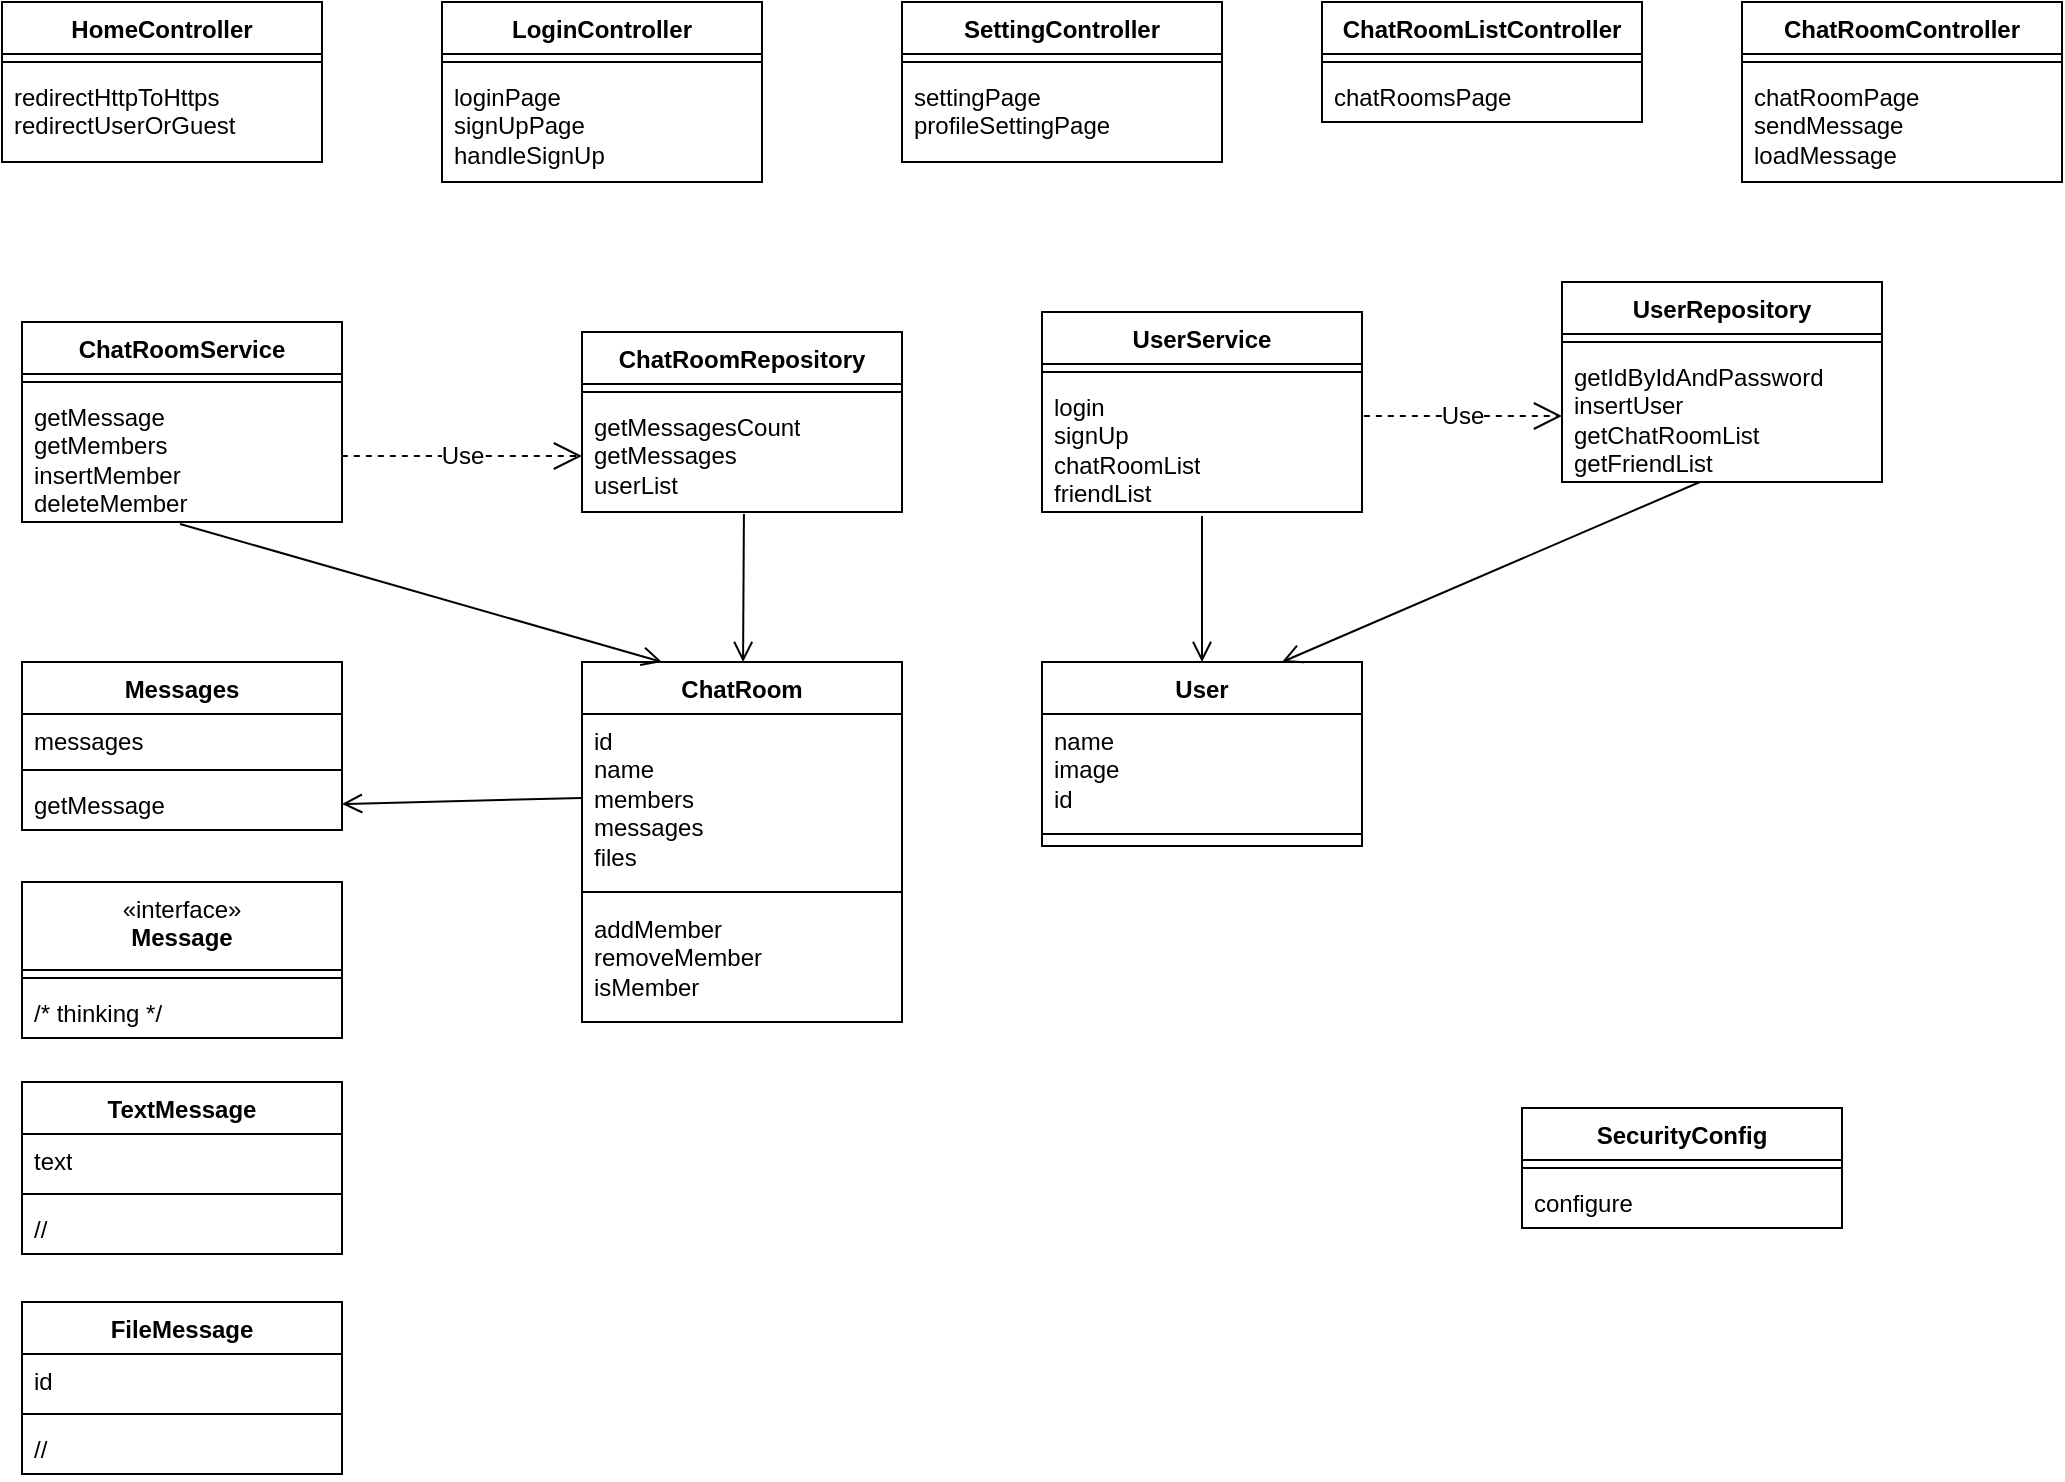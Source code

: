 <mxfile version="24.7.14">
  <diagram id="C5RBs43oDa-KdzZeNtuy" name="Page-1">
    <mxGraphModel dx="680" dy="731" grid="1" gridSize="10" guides="1" tooltips="1" connect="1" arrows="1" fold="1" page="1" pageScale="1" pageWidth="827" pageHeight="1169" math="0" shadow="0">
      <root>
        <mxCell id="WIyWlLk6GJQsqaUBKTNV-0" />
        <mxCell id="WIyWlLk6GJQsqaUBKTNV-1" parent="WIyWlLk6GJQsqaUBKTNV-0" />
        <mxCell id="eBNdFJFzlfb7W6HcYT7r-3" value="HomeController" style="swimlane;fontStyle=1;align=center;verticalAlign=top;childLayout=stackLayout;horizontal=1;startSize=26;horizontalStack=0;resizeParent=1;resizeParentMax=0;resizeLast=0;collapsible=1;marginBottom=0;whiteSpace=wrap;html=1;" parent="WIyWlLk6GJQsqaUBKTNV-1" vertex="1">
          <mxGeometry x="20" y="20" width="160" height="80" as="geometry" />
        </mxCell>
        <mxCell id="eBNdFJFzlfb7W6HcYT7r-5" value="" style="line;strokeWidth=1;fillColor=none;align=left;verticalAlign=middle;spacingTop=-1;spacingLeft=3;spacingRight=3;rotatable=0;labelPosition=right;points=[];portConstraint=eastwest;strokeColor=inherit;" parent="eBNdFJFzlfb7W6HcYT7r-3" vertex="1">
          <mxGeometry y="26" width="160" height="8" as="geometry" />
        </mxCell>
        <mxCell id="eBNdFJFzlfb7W6HcYT7r-6" value="redirectHttpToHttps&lt;br style=&quot;padding: 0px; margin: 0px;&quot;&gt;redirectUserOrGuest" style="text;strokeColor=none;fillColor=none;align=left;verticalAlign=top;spacingLeft=4;spacingRight=4;overflow=hidden;rotatable=0;points=[[0,0.5],[1,0.5]];portConstraint=eastwest;whiteSpace=wrap;html=1;" parent="eBNdFJFzlfb7W6HcYT7r-3" vertex="1">
          <mxGeometry y="34" width="160" height="46" as="geometry" />
        </mxCell>
        <mxCell id="hyGqCK2jXNaeIw1kbH1D-2" value="LoginController" style="swimlane;fontStyle=1;align=center;verticalAlign=top;childLayout=stackLayout;horizontal=1;startSize=26;horizontalStack=0;resizeParent=1;resizeParentMax=0;resizeLast=0;collapsible=1;marginBottom=0;whiteSpace=wrap;html=1;" parent="WIyWlLk6GJQsqaUBKTNV-1" vertex="1">
          <mxGeometry x="240" y="20" width="160" height="90" as="geometry" />
        </mxCell>
        <mxCell id="hyGqCK2jXNaeIw1kbH1D-4" value="" style="line;strokeWidth=1;fillColor=none;align=left;verticalAlign=middle;spacingTop=-1;spacingLeft=3;spacingRight=3;rotatable=0;labelPosition=right;points=[];portConstraint=eastwest;strokeColor=inherit;" parent="hyGqCK2jXNaeIw1kbH1D-2" vertex="1">
          <mxGeometry y="26" width="160" height="8" as="geometry" />
        </mxCell>
        <mxCell id="hyGqCK2jXNaeIw1kbH1D-5" value="loginPage&lt;div&gt;&lt;span style=&quot;background-color: initial;&quot;&gt;signUpPage&lt;/span&gt;&lt;/div&gt;&lt;div&gt;&lt;span style=&quot;background-color: initial;&quot;&gt;handleSignUp&lt;/span&gt;&lt;/div&gt;" style="text;strokeColor=none;fillColor=none;align=left;verticalAlign=top;spacingLeft=4;spacingRight=4;overflow=hidden;rotatable=0;points=[[0,0.5],[1,0.5]];portConstraint=eastwest;whiteSpace=wrap;html=1;" parent="hyGqCK2jXNaeIw1kbH1D-2" vertex="1">
          <mxGeometry y="34" width="160" height="56" as="geometry" />
        </mxCell>
        <mxCell id="hyGqCK2jXNaeIw1kbH1D-6" value="ChatRoomListController" style="swimlane;fontStyle=1;align=center;verticalAlign=top;childLayout=stackLayout;horizontal=1;startSize=26;horizontalStack=0;resizeParent=1;resizeParentMax=0;resizeLast=0;collapsible=1;marginBottom=0;whiteSpace=wrap;html=1;" parent="WIyWlLk6GJQsqaUBKTNV-1" vertex="1">
          <mxGeometry x="680" y="20" width="160" height="60" as="geometry" />
        </mxCell>
        <mxCell id="hyGqCK2jXNaeIw1kbH1D-7" value="" style="line;strokeWidth=1;fillColor=none;align=left;verticalAlign=middle;spacingTop=-1;spacingLeft=3;spacingRight=3;rotatable=0;labelPosition=right;points=[];portConstraint=eastwest;strokeColor=inherit;" parent="hyGqCK2jXNaeIw1kbH1D-6" vertex="1">
          <mxGeometry y="26" width="160" height="8" as="geometry" />
        </mxCell>
        <mxCell id="hyGqCK2jXNaeIw1kbH1D-8" value="chatRoomsPage" style="text;strokeColor=none;fillColor=none;align=left;verticalAlign=top;spacingLeft=4;spacingRight=4;overflow=hidden;rotatable=0;points=[[0,0.5],[1,0.5]];portConstraint=eastwest;whiteSpace=wrap;html=1;" parent="hyGqCK2jXNaeIw1kbH1D-6" vertex="1">
          <mxGeometry y="34" width="160" height="26" as="geometry" />
        </mxCell>
        <mxCell id="hyGqCK2jXNaeIw1kbH1D-9" value="SettingController" style="swimlane;fontStyle=1;align=center;verticalAlign=top;childLayout=stackLayout;horizontal=1;startSize=26;horizontalStack=0;resizeParent=1;resizeParentMax=0;resizeLast=0;collapsible=1;marginBottom=0;whiteSpace=wrap;html=1;" parent="WIyWlLk6GJQsqaUBKTNV-1" vertex="1">
          <mxGeometry x="470" y="20" width="160" height="80" as="geometry" />
        </mxCell>
        <mxCell id="hyGqCK2jXNaeIw1kbH1D-10" value="" style="line;strokeWidth=1;fillColor=none;align=left;verticalAlign=middle;spacingTop=-1;spacingLeft=3;spacingRight=3;rotatable=0;labelPosition=right;points=[];portConstraint=eastwest;strokeColor=inherit;" parent="hyGqCK2jXNaeIw1kbH1D-9" vertex="1">
          <mxGeometry y="26" width="160" height="8" as="geometry" />
        </mxCell>
        <mxCell id="hyGqCK2jXNaeIw1kbH1D-11" value="settingPage&lt;div&gt;profileSettingPage&lt;/div&gt;" style="text;strokeColor=none;fillColor=none;align=left;verticalAlign=top;spacingLeft=4;spacingRight=4;overflow=hidden;rotatable=0;points=[[0,0.5],[1,0.5]];portConstraint=eastwest;whiteSpace=wrap;html=1;" parent="hyGqCK2jXNaeIw1kbH1D-9" vertex="1">
          <mxGeometry y="34" width="160" height="46" as="geometry" />
        </mxCell>
        <mxCell id="hyGqCK2jXNaeIw1kbH1D-12" value="ChatRoomController" style="swimlane;fontStyle=1;align=center;verticalAlign=top;childLayout=stackLayout;horizontal=1;startSize=26;horizontalStack=0;resizeParent=1;resizeParentMax=0;resizeLast=0;collapsible=1;marginBottom=0;whiteSpace=wrap;html=1;" parent="WIyWlLk6GJQsqaUBKTNV-1" vertex="1">
          <mxGeometry x="890" y="20" width="160" height="90" as="geometry" />
        </mxCell>
        <mxCell id="hyGqCK2jXNaeIw1kbH1D-13" value="" style="line;strokeWidth=1;fillColor=none;align=left;verticalAlign=middle;spacingTop=-1;spacingLeft=3;spacingRight=3;rotatable=0;labelPosition=right;points=[];portConstraint=eastwest;strokeColor=inherit;" parent="hyGqCK2jXNaeIw1kbH1D-12" vertex="1">
          <mxGeometry y="26" width="160" height="8" as="geometry" />
        </mxCell>
        <mxCell id="hyGqCK2jXNaeIw1kbH1D-14" value="chatRoomPage&lt;div&gt;sendMessage&lt;div&gt;loadMessage&lt;/div&gt;&lt;/div&gt;" style="text;strokeColor=none;fillColor=none;align=left;verticalAlign=top;spacingLeft=4;spacingRight=4;overflow=hidden;rotatable=0;points=[[0,0.5],[1,0.5]];portConstraint=eastwest;whiteSpace=wrap;html=1;" parent="hyGqCK2jXNaeIw1kbH1D-12" vertex="1">
          <mxGeometry y="34" width="160" height="56" as="geometry" />
        </mxCell>
        <mxCell id="-3LyHgd-c1spRha-nZ70-8" value="User" style="swimlane;fontStyle=1;align=center;verticalAlign=top;childLayout=stackLayout;horizontal=1;startSize=26;horizontalStack=0;resizeParent=1;resizeParentMax=0;resizeLast=0;collapsible=1;marginBottom=0;whiteSpace=wrap;html=1;" parent="WIyWlLk6GJQsqaUBKTNV-1" vertex="1">
          <mxGeometry x="540" y="350" width="160" height="92" as="geometry" />
        </mxCell>
        <mxCell id="-3LyHgd-c1spRha-nZ70-9" value="name&lt;div&gt;image&lt;br&gt;&lt;div&gt;id&lt;/div&gt;&lt;/div&gt;" style="text;strokeColor=none;fillColor=none;align=left;verticalAlign=top;spacingLeft=4;spacingRight=4;overflow=hidden;rotatable=0;points=[[0,0.5],[1,0.5]];portConstraint=eastwest;whiteSpace=wrap;html=1;" parent="-3LyHgd-c1spRha-nZ70-8" vertex="1">
          <mxGeometry y="26" width="160" height="54" as="geometry" />
        </mxCell>
        <mxCell id="-3LyHgd-c1spRha-nZ70-10" value="" style="line;strokeWidth=1;fillColor=none;align=left;verticalAlign=middle;spacingTop=-1;spacingLeft=3;spacingRight=3;rotatable=0;labelPosition=right;points=[];portConstraint=eastwest;strokeColor=inherit;" parent="-3LyHgd-c1spRha-nZ70-8" vertex="1">
          <mxGeometry y="80" width="160" height="12" as="geometry" />
        </mxCell>
        <mxCell id="-3LyHgd-c1spRha-nZ70-12" value="ChatRoom" style="swimlane;fontStyle=1;align=center;verticalAlign=top;childLayout=stackLayout;horizontal=1;startSize=26;horizontalStack=0;resizeParent=1;resizeParentMax=0;resizeLast=0;collapsible=1;marginBottom=0;whiteSpace=wrap;html=1;" parent="WIyWlLk6GJQsqaUBKTNV-1" vertex="1">
          <mxGeometry x="310" y="350" width="160" height="180" as="geometry" />
        </mxCell>
        <mxCell id="-3LyHgd-c1spRha-nZ70-13" value="id&lt;div&gt;name&lt;/div&gt;&lt;div&gt;members&lt;/div&gt;&lt;div&gt;messages&lt;/div&gt;&lt;div&gt;files&lt;/div&gt;" style="text;strokeColor=none;fillColor=none;align=left;verticalAlign=top;spacingLeft=4;spacingRight=4;overflow=hidden;rotatable=0;points=[[0,0.5],[1,0.5]];portConstraint=eastwest;whiteSpace=wrap;html=1;" parent="-3LyHgd-c1spRha-nZ70-12" vertex="1">
          <mxGeometry y="26" width="160" height="84" as="geometry" />
        </mxCell>
        <mxCell id="-3LyHgd-c1spRha-nZ70-14" value="" style="line;strokeWidth=1;fillColor=none;align=left;verticalAlign=middle;spacingTop=-1;spacingLeft=3;spacingRight=3;rotatable=0;labelPosition=right;points=[];portConstraint=eastwest;strokeColor=inherit;" parent="-3LyHgd-c1spRha-nZ70-12" vertex="1">
          <mxGeometry y="110" width="160" height="10" as="geometry" />
        </mxCell>
        <mxCell id="-3LyHgd-c1spRha-nZ70-15" value="addMember&lt;div&gt;removeMember&lt;/div&gt;&lt;div&gt;isMember&lt;/div&gt;" style="text;strokeColor=none;fillColor=none;align=left;verticalAlign=top;spacingLeft=4;spacingRight=4;overflow=hidden;rotatable=0;points=[[0,0.5],[1,0.5]];portConstraint=eastwest;whiteSpace=wrap;html=1;" parent="-3LyHgd-c1spRha-nZ70-12" vertex="1">
          <mxGeometry y="120" width="160" height="60" as="geometry" />
        </mxCell>
        <mxCell id="-3LyHgd-c1spRha-nZ70-16" value="Messages" style="swimlane;fontStyle=1;align=center;verticalAlign=top;childLayout=stackLayout;horizontal=1;startSize=26;horizontalStack=0;resizeParent=1;resizeParentMax=0;resizeLast=0;collapsible=1;marginBottom=0;whiteSpace=wrap;html=1;" parent="WIyWlLk6GJQsqaUBKTNV-1" vertex="1">
          <mxGeometry x="30" y="350" width="160" height="84" as="geometry" />
        </mxCell>
        <mxCell id="-3LyHgd-c1spRha-nZ70-17" value="messages" style="text;strokeColor=none;fillColor=none;align=left;verticalAlign=top;spacingLeft=4;spacingRight=4;overflow=hidden;rotatable=0;points=[[0,0.5],[1,0.5]];portConstraint=eastwest;whiteSpace=wrap;html=1;" parent="-3LyHgd-c1spRha-nZ70-16" vertex="1">
          <mxGeometry y="26" width="160" height="24" as="geometry" />
        </mxCell>
        <mxCell id="-3LyHgd-c1spRha-nZ70-18" value="" style="line;strokeWidth=1;fillColor=none;align=left;verticalAlign=middle;spacingTop=-1;spacingLeft=3;spacingRight=3;rotatable=0;labelPosition=right;points=[];portConstraint=eastwest;strokeColor=inherit;" parent="-3LyHgd-c1spRha-nZ70-16" vertex="1">
          <mxGeometry y="50" width="160" height="8" as="geometry" />
        </mxCell>
        <mxCell id="-3LyHgd-c1spRha-nZ70-19" value="getMessage" style="text;strokeColor=none;fillColor=none;align=left;verticalAlign=top;spacingLeft=4;spacingRight=4;overflow=hidden;rotatable=0;points=[[0,0.5],[1,0.5]];portConstraint=eastwest;whiteSpace=wrap;html=1;" parent="-3LyHgd-c1spRha-nZ70-16" vertex="1">
          <mxGeometry y="58" width="160" height="26" as="geometry" />
        </mxCell>
        <mxCell id="-3LyHgd-c1spRha-nZ70-35" value="&lt;div&gt;&lt;span style=&quot;font-weight: 400;&quot;&gt;«interface»&lt;/span&gt;&lt;br&gt;&lt;/div&gt;Message" style="swimlane;fontStyle=1;align=center;verticalAlign=top;childLayout=stackLayout;horizontal=1;startSize=44;horizontalStack=0;resizeParent=1;resizeParentMax=0;resizeLast=0;collapsible=1;marginBottom=0;whiteSpace=wrap;html=1;" parent="WIyWlLk6GJQsqaUBKTNV-1" vertex="1">
          <mxGeometry x="30" y="460" width="160" height="78" as="geometry" />
        </mxCell>
        <mxCell id="-3LyHgd-c1spRha-nZ70-37" value="" style="line;strokeWidth=1;fillColor=none;align=left;verticalAlign=middle;spacingTop=-1;spacingLeft=3;spacingRight=3;rotatable=0;labelPosition=right;points=[];portConstraint=eastwest;strokeColor=inherit;" parent="-3LyHgd-c1spRha-nZ70-35" vertex="1">
          <mxGeometry y="44" width="160" height="8" as="geometry" />
        </mxCell>
        <mxCell id="-3LyHgd-c1spRha-nZ70-38" value="/* thinking */" style="text;strokeColor=none;fillColor=none;align=left;verticalAlign=top;spacingLeft=4;spacingRight=4;overflow=hidden;rotatable=0;points=[[0,0.5],[1,0.5]];portConstraint=eastwest;whiteSpace=wrap;html=1;" parent="-3LyHgd-c1spRha-nZ70-35" vertex="1">
          <mxGeometry y="52" width="160" height="26" as="geometry" />
        </mxCell>
        <mxCell id="-3LyHgd-c1spRha-nZ70-39" value="TextMessage" style="swimlane;fontStyle=1;align=center;verticalAlign=top;childLayout=stackLayout;horizontal=1;startSize=26;horizontalStack=0;resizeParent=1;resizeParentMax=0;resizeLast=0;collapsible=1;marginBottom=0;whiteSpace=wrap;html=1;" parent="WIyWlLk6GJQsqaUBKTNV-1" vertex="1">
          <mxGeometry x="30" y="560" width="160" height="86" as="geometry" />
        </mxCell>
        <mxCell id="-3LyHgd-c1spRha-nZ70-40" value="text" style="text;strokeColor=none;fillColor=none;align=left;verticalAlign=top;spacingLeft=4;spacingRight=4;overflow=hidden;rotatable=0;points=[[0,0.5],[1,0.5]];portConstraint=eastwest;whiteSpace=wrap;html=1;" parent="-3LyHgd-c1spRha-nZ70-39" vertex="1">
          <mxGeometry y="26" width="160" height="26" as="geometry" />
        </mxCell>
        <mxCell id="-3LyHgd-c1spRha-nZ70-41" value="" style="line;strokeWidth=1;fillColor=none;align=left;verticalAlign=middle;spacingTop=-1;spacingLeft=3;spacingRight=3;rotatable=0;labelPosition=right;points=[];portConstraint=eastwest;strokeColor=inherit;" parent="-3LyHgd-c1spRha-nZ70-39" vertex="1">
          <mxGeometry y="52" width="160" height="8" as="geometry" />
        </mxCell>
        <mxCell id="-3LyHgd-c1spRha-nZ70-42" value="//" style="text;strokeColor=none;fillColor=none;align=left;verticalAlign=top;spacingLeft=4;spacingRight=4;overflow=hidden;rotatable=0;points=[[0,0.5],[1,0.5]];portConstraint=eastwest;whiteSpace=wrap;html=1;" parent="-3LyHgd-c1spRha-nZ70-39" vertex="1">
          <mxGeometry y="60" width="160" height="26" as="geometry" />
        </mxCell>
        <mxCell id="-3LyHgd-c1spRha-nZ70-43" value="FileMessage" style="swimlane;fontStyle=1;align=center;verticalAlign=top;childLayout=stackLayout;horizontal=1;startSize=26;horizontalStack=0;resizeParent=1;resizeParentMax=0;resizeLast=0;collapsible=1;marginBottom=0;whiteSpace=wrap;html=1;" parent="WIyWlLk6GJQsqaUBKTNV-1" vertex="1">
          <mxGeometry x="30" y="670" width="160" height="86" as="geometry" />
        </mxCell>
        <mxCell id="-3LyHgd-c1spRha-nZ70-44" value="id" style="text;strokeColor=none;fillColor=none;align=left;verticalAlign=top;spacingLeft=4;spacingRight=4;overflow=hidden;rotatable=0;points=[[0,0.5],[1,0.5]];portConstraint=eastwest;whiteSpace=wrap;html=1;" parent="-3LyHgd-c1spRha-nZ70-43" vertex="1">
          <mxGeometry y="26" width="160" height="26" as="geometry" />
        </mxCell>
        <mxCell id="-3LyHgd-c1spRha-nZ70-45" value="" style="line;strokeWidth=1;fillColor=none;align=left;verticalAlign=middle;spacingTop=-1;spacingLeft=3;spacingRight=3;rotatable=0;labelPosition=right;points=[];portConstraint=eastwest;strokeColor=inherit;" parent="-3LyHgd-c1spRha-nZ70-43" vertex="1">
          <mxGeometry y="52" width="160" height="8" as="geometry" />
        </mxCell>
        <mxCell id="-3LyHgd-c1spRha-nZ70-46" value="//" style="text;strokeColor=none;fillColor=none;align=left;verticalAlign=top;spacingLeft=4;spacingRight=4;overflow=hidden;rotatable=0;points=[[0,0.5],[1,0.5]];portConstraint=eastwest;whiteSpace=wrap;html=1;" parent="-3LyHgd-c1spRha-nZ70-43" vertex="1">
          <mxGeometry y="60" width="160" height="26" as="geometry" />
        </mxCell>
        <mxCell id="-3LyHgd-c1spRha-nZ70-47" value="UserRepository" style="swimlane;fontStyle=1;align=center;verticalAlign=top;childLayout=stackLayout;horizontal=1;startSize=26;horizontalStack=0;resizeParent=1;resizeParentMax=0;resizeLast=0;collapsible=1;marginBottom=0;whiteSpace=wrap;html=1;" parent="WIyWlLk6GJQsqaUBKTNV-1" vertex="1">
          <mxGeometry x="800" y="160" width="160" height="100" as="geometry" />
        </mxCell>
        <mxCell id="-3LyHgd-c1spRha-nZ70-49" value="" style="line;strokeWidth=1;fillColor=none;align=left;verticalAlign=middle;spacingTop=-1;spacingLeft=3;spacingRight=3;rotatable=0;labelPosition=right;points=[];portConstraint=eastwest;strokeColor=inherit;" parent="-3LyHgd-c1spRha-nZ70-47" vertex="1">
          <mxGeometry y="26" width="160" height="8" as="geometry" />
        </mxCell>
        <mxCell id="-3LyHgd-c1spRha-nZ70-50" value="&lt;div&gt;getIdByIdAndPassword&lt;/div&gt;&lt;div&gt;insertUser&lt;/div&gt;&lt;div&gt;getChatRoomList&lt;/div&gt;&lt;div&gt;getFriendList&lt;/div&gt;" style="text;strokeColor=none;fillColor=none;align=left;verticalAlign=top;spacingLeft=4;spacingRight=4;overflow=hidden;rotatable=0;points=[[0,0.5],[1,0.5]];portConstraint=eastwest;whiteSpace=wrap;html=1;" parent="-3LyHgd-c1spRha-nZ70-47" vertex="1">
          <mxGeometry y="34" width="160" height="66" as="geometry" />
        </mxCell>
        <mxCell id="-3LyHgd-c1spRha-nZ70-51" value="ChatRoomRepository" style="swimlane;fontStyle=1;align=center;verticalAlign=top;childLayout=stackLayout;horizontal=1;startSize=26;horizontalStack=0;resizeParent=1;resizeParentMax=0;resizeLast=0;collapsible=1;marginBottom=0;whiteSpace=wrap;html=1;" parent="WIyWlLk6GJQsqaUBKTNV-1" vertex="1">
          <mxGeometry x="310" y="185" width="160" height="90" as="geometry" />
        </mxCell>
        <mxCell id="-3LyHgd-c1spRha-nZ70-53" value="" style="line;strokeWidth=1;fillColor=none;align=left;verticalAlign=middle;spacingTop=-1;spacingLeft=3;spacingRight=3;rotatable=0;labelPosition=right;points=[];portConstraint=eastwest;strokeColor=inherit;" parent="-3LyHgd-c1spRha-nZ70-51" vertex="1">
          <mxGeometry y="26" width="160" height="8" as="geometry" />
        </mxCell>
        <mxCell id="-3LyHgd-c1spRha-nZ70-54" value="&lt;div&gt;getMessagesCount&lt;/div&gt;getMessages&lt;div&gt;userList&lt;/div&gt;" style="text;strokeColor=none;fillColor=none;align=left;verticalAlign=top;spacingLeft=4;spacingRight=4;overflow=hidden;rotatable=0;points=[[0,0.5],[1,0.5]];portConstraint=eastwest;whiteSpace=wrap;html=1;" parent="-3LyHgd-c1spRha-nZ70-51" vertex="1">
          <mxGeometry y="34" width="160" height="56" as="geometry" />
        </mxCell>
        <mxCell id="qY6zNr7VoxuTnzjc4EV9-0" value="UserService" style="swimlane;fontStyle=1;align=center;verticalAlign=top;childLayout=stackLayout;horizontal=1;startSize=26;horizontalStack=0;resizeParent=1;resizeParentMax=0;resizeLast=0;collapsible=1;marginBottom=0;whiteSpace=wrap;html=1;" parent="WIyWlLk6GJQsqaUBKTNV-1" vertex="1">
          <mxGeometry x="540" y="175" width="160" height="100" as="geometry" />
        </mxCell>
        <mxCell id="qY6zNr7VoxuTnzjc4EV9-2" value="" style="line;strokeWidth=1;fillColor=none;align=left;verticalAlign=middle;spacingTop=-1;spacingLeft=3;spacingRight=3;rotatable=0;labelPosition=right;points=[];portConstraint=eastwest;strokeColor=inherit;" parent="qY6zNr7VoxuTnzjc4EV9-0" vertex="1">
          <mxGeometry y="26" width="160" height="8" as="geometry" />
        </mxCell>
        <mxCell id="qY6zNr7VoxuTnzjc4EV9-3" value="login&lt;div&gt;signUp&lt;/div&gt;&lt;div&gt;chatRoomList&lt;/div&gt;&lt;div&gt;friendList&lt;/div&gt;" style="text;strokeColor=none;fillColor=none;align=left;verticalAlign=top;spacingLeft=4;spacingRight=4;overflow=hidden;rotatable=0;points=[[0,0.5],[1,0.5]];portConstraint=eastwest;whiteSpace=wrap;html=1;" parent="qY6zNr7VoxuTnzjc4EV9-0" vertex="1">
          <mxGeometry y="34" width="160" height="66" as="geometry" />
        </mxCell>
        <mxCell id="qY6zNr7VoxuTnzjc4EV9-4" value="ChatRoomService" style="swimlane;fontStyle=1;align=center;verticalAlign=top;childLayout=stackLayout;horizontal=1;startSize=26;horizontalStack=0;resizeParent=1;resizeParentMax=0;resizeLast=0;collapsible=1;marginBottom=0;whiteSpace=wrap;html=1;" parent="WIyWlLk6GJQsqaUBKTNV-1" vertex="1">
          <mxGeometry x="30" y="180" width="160" height="100" as="geometry" />
        </mxCell>
        <mxCell id="qY6zNr7VoxuTnzjc4EV9-6" value="" style="line;strokeWidth=1;fillColor=none;align=left;verticalAlign=middle;spacingTop=-1;spacingLeft=3;spacingRight=3;rotatable=0;labelPosition=right;points=[];portConstraint=eastwest;strokeColor=inherit;" parent="qY6zNr7VoxuTnzjc4EV9-4" vertex="1">
          <mxGeometry y="26" width="160" height="8" as="geometry" />
        </mxCell>
        <mxCell id="qY6zNr7VoxuTnzjc4EV9-7" value="getMessage&lt;div&gt;getMembers&lt;/div&gt;&lt;div&gt;insertMember&lt;/div&gt;&lt;div&gt;deleteMember&lt;/div&gt;" style="text;strokeColor=none;fillColor=none;align=left;verticalAlign=top;spacingLeft=4;spacingRight=4;overflow=hidden;rotatable=0;points=[[0,0.5],[1,0.5]];portConstraint=eastwest;whiteSpace=wrap;html=1;" parent="qY6zNr7VoxuTnzjc4EV9-4" vertex="1">
          <mxGeometry y="34" width="160" height="66" as="geometry" />
        </mxCell>
        <mxCell id="qY6zNr7VoxuTnzjc4EV9-9" value="SecurityConfig" style="swimlane;fontStyle=1;align=center;verticalAlign=top;childLayout=stackLayout;horizontal=1;startSize=26;horizontalStack=0;resizeParent=1;resizeParentMax=0;resizeLast=0;collapsible=1;marginBottom=0;whiteSpace=wrap;html=1;" parent="WIyWlLk6GJQsqaUBKTNV-1" vertex="1">
          <mxGeometry x="780" y="573" width="160" height="60" as="geometry" />
        </mxCell>
        <mxCell id="qY6zNr7VoxuTnzjc4EV9-11" value="" style="line;strokeWidth=1;fillColor=none;align=left;verticalAlign=middle;spacingTop=-1;spacingLeft=3;spacingRight=3;rotatable=0;labelPosition=right;points=[];portConstraint=eastwest;strokeColor=inherit;" parent="qY6zNr7VoxuTnzjc4EV9-9" vertex="1">
          <mxGeometry y="26" width="160" height="8" as="geometry" />
        </mxCell>
        <mxCell id="qY6zNr7VoxuTnzjc4EV9-12" value="configure" style="text;strokeColor=none;fillColor=none;align=left;verticalAlign=top;spacingLeft=4;spacingRight=4;overflow=hidden;rotatable=0;points=[[0,0.5],[1,0.5]];portConstraint=eastwest;whiteSpace=wrap;html=1;" parent="qY6zNr7VoxuTnzjc4EV9-9" vertex="1">
          <mxGeometry y="34" width="160" height="26" as="geometry" />
        </mxCell>
        <mxCell id="nb483kLgQuNdV_xHfmkV-11" value="Use" style="endArrow=open;endSize=12;dashed=1;html=1;rounded=0;fontSize=12;curved=1;exitX=1.006;exitY=0.273;exitDx=0;exitDy=0;exitPerimeter=0;entryX=0;entryY=0.5;entryDx=0;entryDy=0;" parent="WIyWlLk6GJQsqaUBKTNV-1" source="qY6zNr7VoxuTnzjc4EV9-3" target="-3LyHgd-c1spRha-nZ70-50" edge="1">
          <mxGeometry width="160" relative="1" as="geometry">
            <mxPoint x="290" y="220" as="sourcePoint" />
            <mxPoint x="450" y="220" as="targetPoint" />
          </mxGeometry>
        </mxCell>
        <mxCell id="dQVEgAXLjN99kwf1Thje-0" value="Use" style="endArrow=open;endSize=12;dashed=1;html=1;rounded=0;fontSize=12;curved=1;exitX=1;exitY=0.5;exitDx=0;exitDy=0;entryX=0;entryY=0.5;entryDx=0;entryDy=0;" parent="WIyWlLk6GJQsqaUBKTNV-1" source="qY6zNr7VoxuTnzjc4EV9-7" target="-3LyHgd-c1spRha-nZ70-54" edge="1">
          <mxGeometry width="160" relative="1" as="geometry">
            <mxPoint x="250" y="250" as="sourcePoint" />
            <mxPoint x="260" y="210" as="targetPoint" />
          </mxGeometry>
        </mxCell>
        <mxCell id="Xh9NqSE2wfPoT0v2DAN1-0" value="" style="endArrow=open;startArrow=none;endFill=0;startFill=0;endSize=8;html=1;verticalAlign=bottom;labelBackgroundColor=none;strokeWidth=1;rounded=0;entryX=0.25;entryY=0;entryDx=0;entryDy=0;exitX=0.494;exitY=1.015;exitDx=0;exitDy=0;exitPerimeter=0;" parent="WIyWlLk6GJQsqaUBKTNV-1" source="qY6zNr7VoxuTnzjc4EV9-7" target="-3LyHgd-c1spRha-nZ70-12" edge="1">
          <mxGeometry width="160" relative="1" as="geometry">
            <mxPoint x="90" y="290" as="sourcePoint" />
            <mxPoint x="130" y="340" as="targetPoint" />
          </mxGeometry>
        </mxCell>
        <mxCell id="Xh9NqSE2wfPoT0v2DAN1-1" value="" style="endArrow=open;startArrow=none;endFill=0;startFill=0;endSize=8;html=1;verticalAlign=bottom;labelBackgroundColor=none;strokeWidth=1;rounded=0;entryX=0.5;entryY=0;entryDx=0;entryDy=0;exitX=0.5;exitY=1.03;exitDx=0;exitDy=0;exitPerimeter=0;" parent="WIyWlLk6GJQsqaUBKTNV-1" source="qY6zNr7VoxuTnzjc4EV9-3" target="-3LyHgd-c1spRha-nZ70-8" edge="1">
          <mxGeometry width="160" relative="1" as="geometry">
            <mxPoint x="630" y="280" as="sourcePoint" />
            <mxPoint x="731" y="379" as="targetPoint" />
          </mxGeometry>
        </mxCell>
        <mxCell id="Xh9NqSE2wfPoT0v2DAN1-2" value="" style="endArrow=open;startArrow=none;endFill=0;startFill=0;endSize=8;html=1;verticalAlign=bottom;labelBackgroundColor=none;strokeWidth=1;rounded=0;exitX=0.506;exitY=1.018;exitDx=0;exitDy=0;exitPerimeter=0;" parent="WIyWlLk6GJQsqaUBKTNV-1" source="-3LyHgd-c1spRha-nZ70-54" target="-3LyHgd-c1spRha-nZ70-12" edge="1">
          <mxGeometry width="160" relative="1" as="geometry">
            <mxPoint x="230" y="281" as="sourcePoint" />
            <mxPoint x="231" y="350" as="targetPoint" />
          </mxGeometry>
        </mxCell>
        <mxCell id="Xh9NqSE2wfPoT0v2DAN1-4" value="" style="endArrow=open;startArrow=none;endFill=0;startFill=0;endSize=8;html=1;verticalAlign=bottom;labelBackgroundColor=none;strokeWidth=1;rounded=0;entryX=0.75;entryY=0;entryDx=0;entryDy=0;exitX=0.431;exitY=1;exitDx=0;exitDy=0;exitPerimeter=0;" parent="WIyWlLk6GJQsqaUBKTNV-1" source="-3LyHgd-c1spRha-nZ70-50" target="-3LyHgd-c1spRha-nZ70-8" edge="1">
          <mxGeometry width="160" relative="1" as="geometry">
            <mxPoint x="750" y="287" as="sourcePoint" />
            <mxPoint x="750" y="360" as="targetPoint" />
          </mxGeometry>
        </mxCell>
        <mxCell id="Xh9NqSE2wfPoT0v2DAN1-5" value="" style="endArrow=open;startArrow=none;endFill=0;startFill=0;endSize=8;html=1;verticalAlign=bottom;labelBackgroundColor=none;strokeWidth=1;rounded=0;exitX=0;exitY=0.5;exitDx=0;exitDy=0;entryX=1;entryY=0.5;entryDx=0;entryDy=0;" parent="WIyWlLk6GJQsqaUBKTNV-1" source="-3LyHgd-c1spRha-nZ70-13" target="-3LyHgd-c1spRha-nZ70-19" edge="1">
          <mxGeometry width="160" relative="1" as="geometry">
            <mxPoint x="230" y="380" as="sourcePoint" />
            <mxPoint x="230" y="454" as="targetPoint" />
          </mxGeometry>
        </mxCell>
      </root>
    </mxGraphModel>
  </diagram>
</mxfile>

